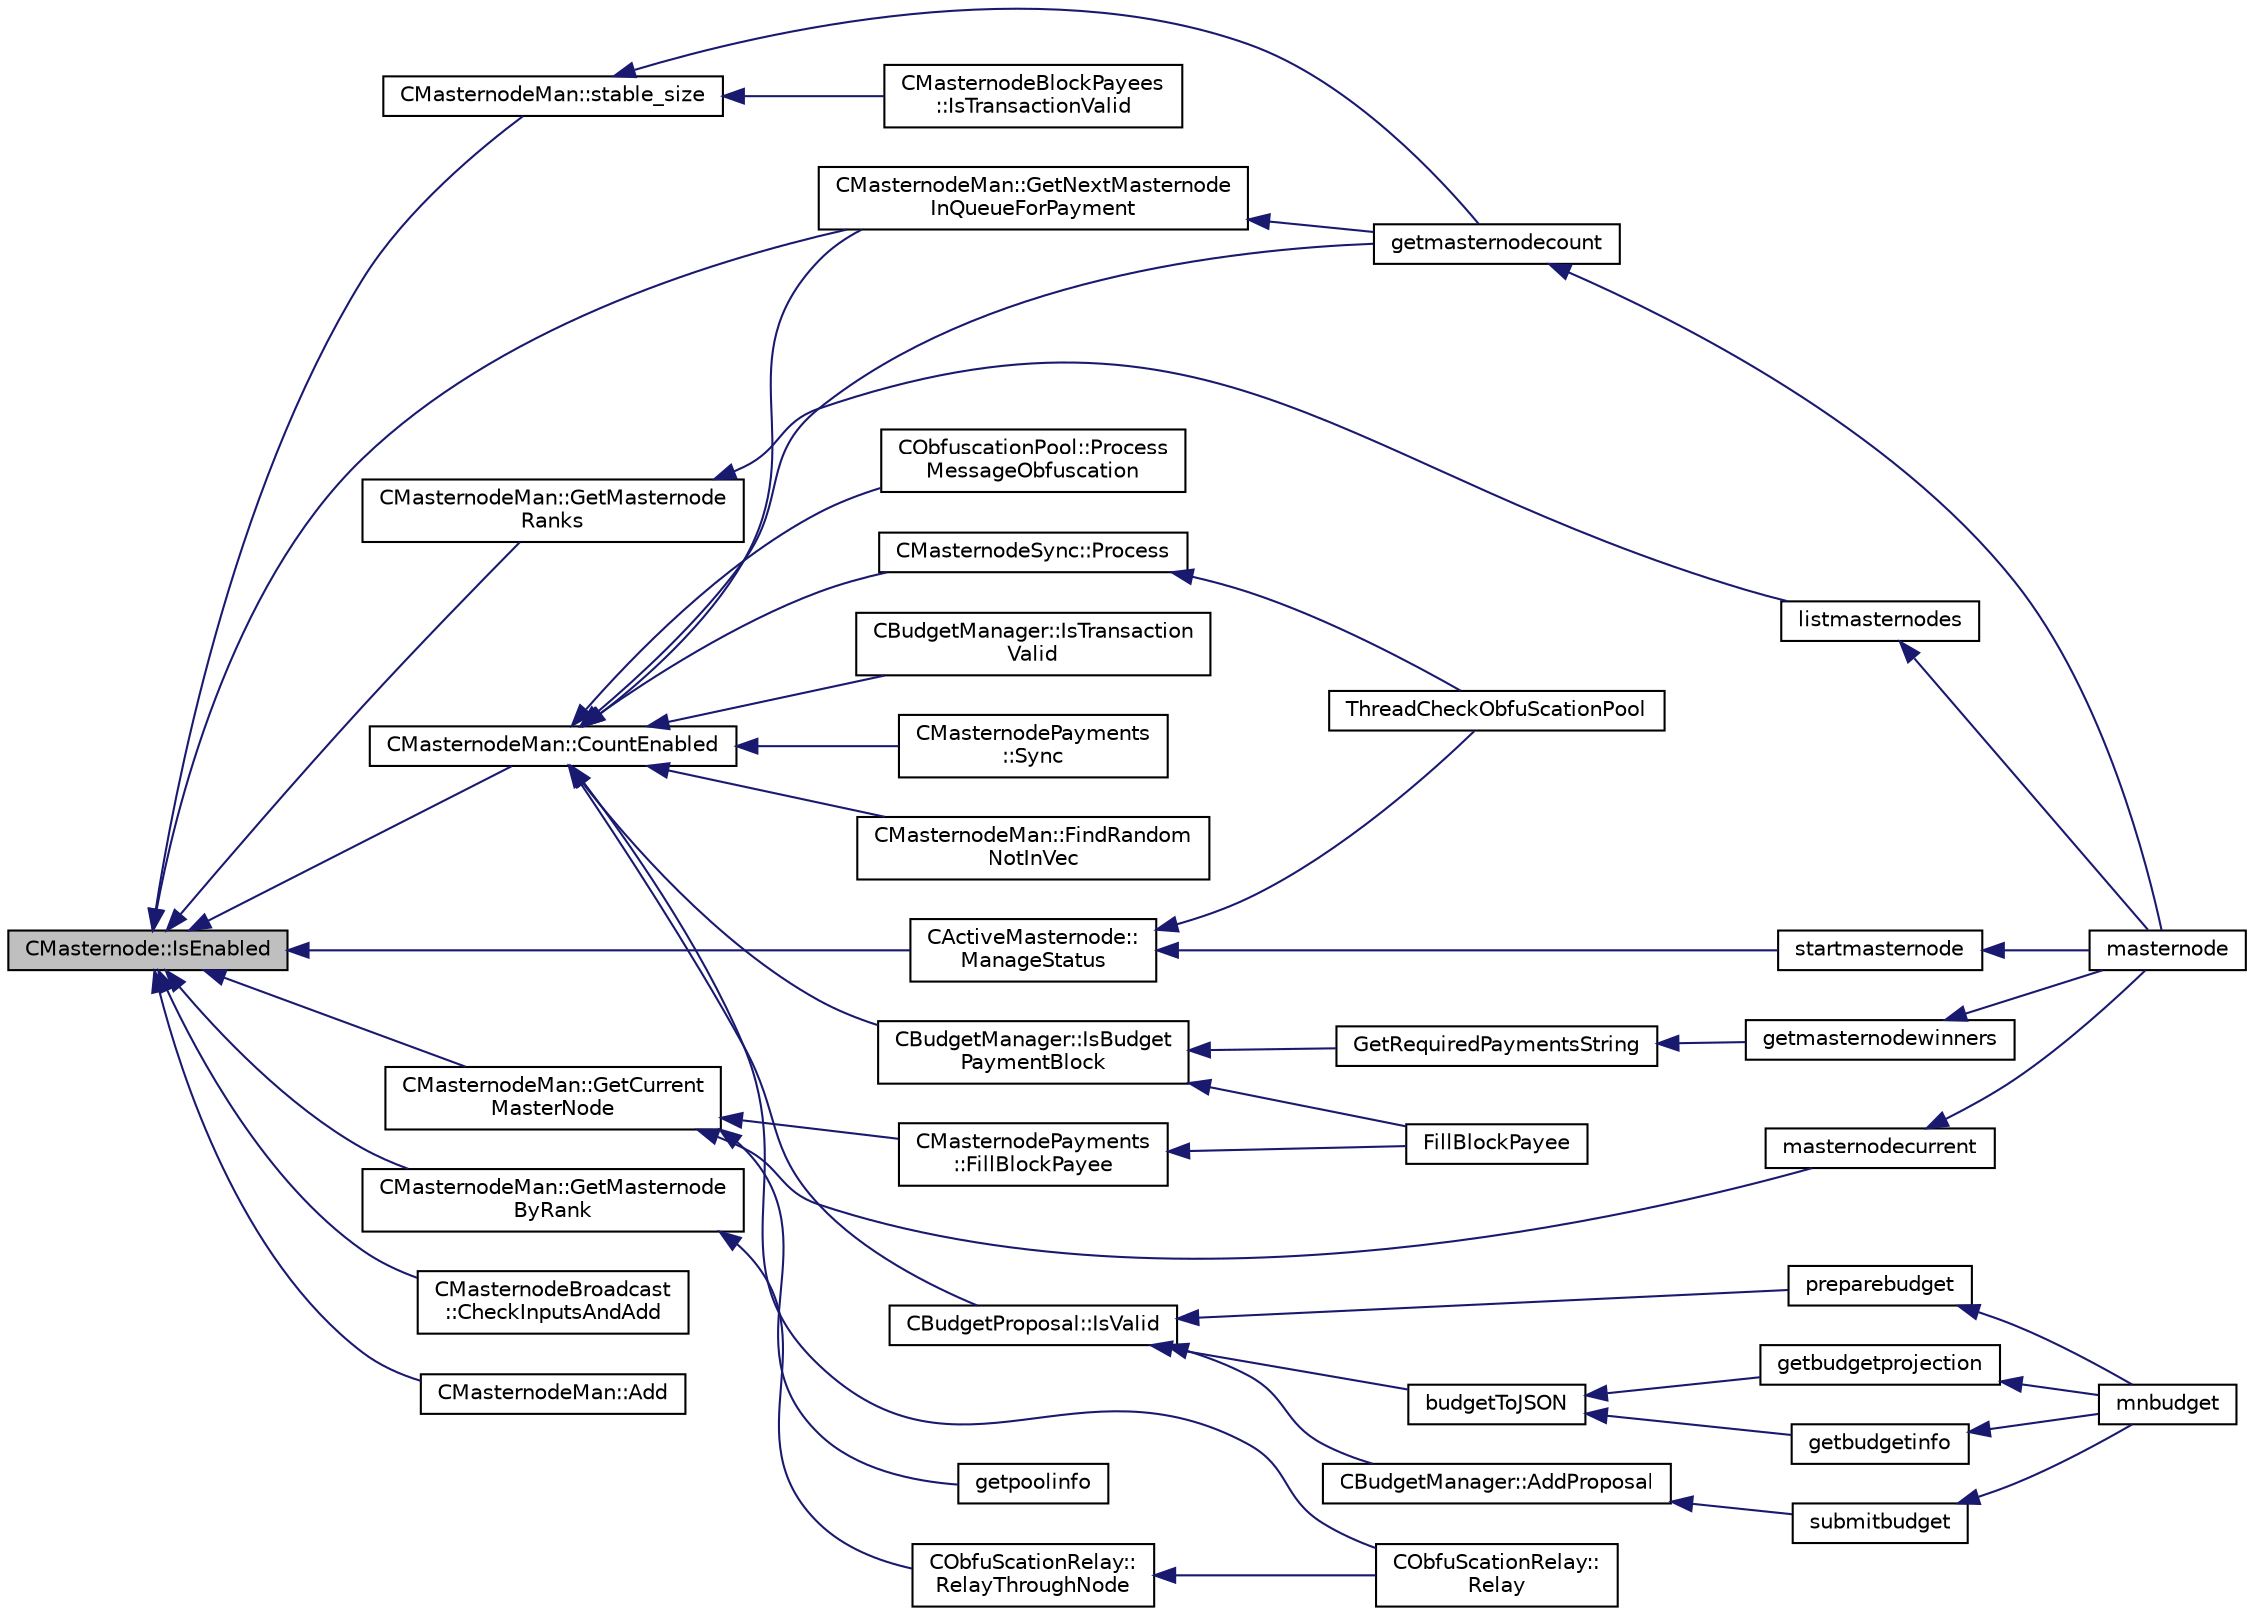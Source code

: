 digraph "CMasternode::IsEnabled"
{
  edge [fontname="Helvetica",fontsize="10",labelfontname="Helvetica",labelfontsize="10"];
  node [fontname="Helvetica",fontsize="10",shape=record];
  rankdir="LR";
  Node131 [label="CMasternode::IsEnabled",height=0.2,width=0.4,color="black", fillcolor="grey75", style="filled", fontcolor="black"];
  Node131 -> Node132 [dir="back",color="midnightblue",fontsize="10",style="solid",fontname="Helvetica"];
  Node132 [label="CActiveMasternode::\lManageStatus",height=0.2,width=0.4,color="black", fillcolor="white", style="filled",URL="$class_c_active_masternode.html#a8004b3b2100da7dcfedbd1e959633e51",tooltip="Manage status of main Masternode. "];
  Node132 -> Node133 [dir="back",color="midnightblue",fontsize="10",style="solid",fontname="Helvetica"];
  Node133 [label="ThreadCheckObfuScationPool",height=0.2,width=0.4,color="black", fillcolor="white", style="filled",URL="$obfuscation_8h.html#a3f96a5ca9c6735e5bfac77582f0af321"];
  Node132 -> Node134 [dir="back",color="midnightblue",fontsize="10",style="solid",fontname="Helvetica"];
  Node134 [label="startmasternode",height=0.2,width=0.4,color="black", fillcolor="white", style="filled",URL="$rpcmasternode_8cpp.html#ab37c9f565d5d9dbb3e695422e3474b00"];
  Node134 -> Node135 [dir="back",color="midnightblue",fontsize="10",style="solid",fontname="Helvetica"];
  Node135 [label="masternode",height=0.2,width=0.4,color="black", fillcolor="white", style="filled",URL="$rpcmasternode_8cpp.html#a30609e443aeb47c29ed0878d16b1b5e1"];
  Node131 -> Node136 [dir="back",color="midnightblue",fontsize="10",style="solid",fontname="Helvetica"];
  Node136 [label="CMasternodeBroadcast\l::CheckInputsAndAdd",height=0.2,width=0.4,color="black", fillcolor="white", style="filled",URL="$class_c_masternode_broadcast.html#af62fbef289c7a262da6fcd6cfadeda3c"];
  Node131 -> Node137 [dir="back",color="midnightblue",fontsize="10",style="solid",fontname="Helvetica"];
  Node137 [label="CMasternodeMan::Add",height=0.2,width=0.4,color="black", fillcolor="white", style="filled",URL="$class_c_masternode_man.html#a8e648f7e96931e683b3fd6c98a4c4715",tooltip="Add an entry. "];
  Node131 -> Node138 [dir="back",color="midnightblue",fontsize="10",style="solid",fontname="Helvetica"];
  Node138 [label="CMasternodeMan::stable_size",height=0.2,width=0.4,color="black", fillcolor="white", style="filled",URL="$class_c_masternode_man.html#a35baa3dcb49d2a8e38376747b7b44c59",tooltip="Return the number of Masternodes older than (default) 8000 seconds. "];
  Node138 -> Node139 [dir="back",color="midnightblue",fontsize="10",style="solid",fontname="Helvetica"];
  Node139 [label="CMasternodeBlockPayees\l::IsTransactionValid",height=0.2,width=0.4,color="black", fillcolor="white", style="filled",URL="$class_c_masternode_block_payees.html#a6721f357d17e653ceb93c28ffd3ae528"];
  Node138 -> Node140 [dir="back",color="midnightblue",fontsize="10",style="solid",fontname="Helvetica"];
  Node140 [label="getmasternodecount",height=0.2,width=0.4,color="black", fillcolor="white", style="filled",URL="$rpcmasternode_8cpp.html#af5cafe7e6498c3c5629dfc95bbf8d6cd"];
  Node140 -> Node135 [dir="back",color="midnightblue",fontsize="10",style="solid",fontname="Helvetica"];
  Node131 -> Node141 [dir="back",color="midnightblue",fontsize="10",style="solid",fontname="Helvetica"];
  Node141 [label="CMasternodeMan::CountEnabled",height=0.2,width=0.4,color="black", fillcolor="white", style="filled",URL="$class_c_masternode_man.html#ae495279a035d7d259375ae95cbde28f4"];
  Node141 -> Node142 [dir="back",color="midnightblue",fontsize="10",style="solid",fontname="Helvetica"];
  Node142 [label="CBudgetManager::IsBudget\lPaymentBlock",height=0.2,width=0.4,color="black", fillcolor="white", style="filled",URL="$class_c_budget_manager.html#a1011c9399df614e09f77d87ebe4f7bca"];
  Node142 -> Node143 [dir="back",color="midnightblue",fontsize="10",style="solid",fontname="Helvetica"];
  Node143 [label="FillBlockPayee",height=0.2,width=0.4,color="black", fillcolor="white", style="filled",URL="$masternode-payments_8h.html#a2bd3aae33d7ebbea97792d1f1abfff03"];
  Node142 -> Node144 [dir="back",color="midnightblue",fontsize="10",style="solid",fontname="Helvetica"];
  Node144 [label="GetRequiredPaymentsString",height=0.2,width=0.4,color="black", fillcolor="white", style="filled",URL="$masternode-payments_8h.html#a7828ab0b9a1302db35b658f727b260e1"];
  Node144 -> Node145 [dir="back",color="midnightblue",fontsize="10",style="solid",fontname="Helvetica"];
  Node145 [label="getmasternodewinners",height=0.2,width=0.4,color="black", fillcolor="white", style="filled",URL="$rpcmasternode_8cpp.html#a35582999650d0aa49b5d99299ea6770f"];
  Node145 -> Node135 [dir="back",color="midnightblue",fontsize="10",style="solid",fontname="Helvetica"];
  Node141 -> Node146 [dir="back",color="midnightblue",fontsize="10",style="solid",fontname="Helvetica"];
  Node146 [label="CBudgetManager::IsTransaction\lValid",height=0.2,width=0.4,color="black", fillcolor="white", style="filled",URL="$class_c_budget_manager.html#a1ad65c9d6a743371c0033abf623a291f"];
  Node141 -> Node147 [dir="back",color="midnightblue",fontsize="10",style="solid",fontname="Helvetica"];
  Node147 [label="CBudgetProposal::IsValid",height=0.2,width=0.4,color="black", fillcolor="white", style="filled",URL="$class_c_budget_proposal.html#afaa5e910085e8f0aea26aad6fa99ed2b"];
  Node147 -> Node148 [dir="back",color="midnightblue",fontsize="10",style="solid",fontname="Helvetica"];
  Node148 [label="CBudgetManager::AddProposal",height=0.2,width=0.4,color="black", fillcolor="white", style="filled",URL="$class_c_budget_manager.html#a0338c710edb15b7c1b0818a98d085ead"];
  Node148 -> Node149 [dir="back",color="midnightblue",fontsize="10",style="solid",fontname="Helvetica"];
  Node149 [label="submitbudget",height=0.2,width=0.4,color="black", fillcolor="white", style="filled",URL="$rpcmasternode-budget_8cpp.html#a7567b2accf3b6fd9ae5a98b9e6506e9e"];
  Node149 -> Node150 [dir="back",color="midnightblue",fontsize="10",style="solid",fontname="Helvetica"];
  Node150 [label="mnbudget",height=0.2,width=0.4,color="black", fillcolor="white", style="filled",URL="$rpcmasternode-budget_8cpp.html#aeabbf924be4d2ce4bedb28a394e1fc6b"];
  Node147 -> Node151 [dir="back",color="midnightblue",fontsize="10",style="solid",fontname="Helvetica"];
  Node151 [label="budgetToJSON",height=0.2,width=0.4,color="black", fillcolor="white", style="filled",URL="$rpcmasternode-budget_8cpp.html#a936b80f9033a0a5e8d4fa1a2079da90c"];
  Node151 -> Node152 [dir="back",color="midnightblue",fontsize="10",style="solid",fontname="Helvetica"];
  Node152 [label="getbudgetprojection",height=0.2,width=0.4,color="black", fillcolor="white", style="filled",URL="$rpcmasternode-budget_8cpp.html#a8e629a3c50d4496bdf961d2841754b27"];
  Node152 -> Node150 [dir="back",color="midnightblue",fontsize="10",style="solid",fontname="Helvetica"];
  Node151 -> Node153 [dir="back",color="midnightblue",fontsize="10",style="solid",fontname="Helvetica"];
  Node153 [label="getbudgetinfo",height=0.2,width=0.4,color="black", fillcolor="white", style="filled",URL="$rpcmasternode-budget_8cpp.html#a34b837ac4cb076a8e2e76483391f1238"];
  Node153 -> Node150 [dir="back",color="midnightblue",fontsize="10",style="solid",fontname="Helvetica"];
  Node147 -> Node154 [dir="back",color="midnightblue",fontsize="10",style="solid",fontname="Helvetica"];
  Node154 [label="preparebudget",height=0.2,width=0.4,color="black", fillcolor="white", style="filled",URL="$rpcmasternode-budget_8cpp.html#a8c07f1b00f74d9d2227428a552679b8c"];
  Node154 -> Node150 [dir="back",color="midnightblue",fontsize="10",style="solid",fontname="Helvetica"];
  Node141 -> Node155 [dir="back",color="midnightblue",fontsize="10",style="solid",fontname="Helvetica"];
  Node155 [label="CMasternodePayments\l::Sync",height=0.2,width=0.4,color="black", fillcolor="white", style="filled",URL="$class_c_masternode_payments.html#a7363554e7f7a23a718e2b50980c7516f"];
  Node141 -> Node156 [dir="back",color="midnightblue",fontsize="10",style="solid",fontname="Helvetica"];
  Node156 [label="CMasternodeSync::Process",height=0.2,width=0.4,color="black", fillcolor="white", style="filled",URL="$class_c_masternode_sync.html#a5d4668c5e5f589629bfa137cccc387f4"];
  Node156 -> Node133 [dir="back",color="midnightblue",fontsize="10",style="solid",fontname="Helvetica"];
  Node141 -> Node157 [dir="back",color="midnightblue",fontsize="10",style="solid",fontname="Helvetica"];
  Node157 [label="CMasternodeMan::GetNextMasternode\lInQueueForPayment",height=0.2,width=0.4,color="black", fillcolor="white", style="filled",URL="$class_c_masternode_man.html#af90f3376d7f264536207b08e2fc395d8",tooltip="Find an entry in the masternode list that is next to be paid. "];
  Node157 -> Node140 [dir="back",color="midnightblue",fontsize="10",style="solid",fontname="Helvetica"];
  Node141 -> Node158 [dir="back",color="midnightblue",fontsize="10",style="solid",fontname="Helvetica"];
  Node158 [label="CMasternodeMan::FindRandom\lNotInVec",height=0.2,width=0.4,color="black", fillcolor="white", style="filled",URL="$class_c_masternode_man.html#abfe90ee0fb23e6ff54b7801f6ddf4155",tooltip="Find a random entry. "];
  Node141 -> Node159 [dir="back",color="midnightblue",fontsize="10",style="solid",fontname="Helvetica"];
  Node159 [label="CObfuScationRelay::\lRelay",height=0.2,width=0.4,color="black", fillcolor="white", style="filled",URL="$class_c_obfu_scation_relay.html#ae3bb081dc03a7c07be2a85ca2512f581"];
  Node141 -> Node160 [dir="back",color="midnightblue",fontsize="10",style="solid",fontname="Helvetica"];
  Node160 [label="CObfuscationPool::Process\lMessageObfuscation",height=0.2,width=0.4,color="black", fillcolor="white", style="filled",URL="$class_c_obfuscation_pool.html#a9018f786df376b190c391bbf774be9d6",tooltip="Process a Obfuscation message using the Obfuscation protocol. "];
  Node141 -> Node140 [dir="back",color="midnightblue",fontsize="10",style="solid",fontname="Helvetica"];
  Node131 -> Node157 [dir="back",color="midnightblue",fontsize="10",style="solid",fontname="Helvetica"];
  Node131 -> Node161 [dir="back",color="midnightblue",fontsize="10",style="solid",fontname="Helvetica"];
  Node161 [label="CMasternodeMan::GetCurrent\lMasterNode",height=0.2,width=0.4,color="black", fillcolor="white", style="filled",URL="$class_c_masternode_man.html#a2b3a91870855e8fcb9b2b6e00c35197f",tooltip="Get the current winner for this block. "];
  Node161 -> Node162 [dir="back",color="midnightblue",fontsize="10",style="solid",fontname="Helvetica"];
  Node162 [label="CMasternodePayments\l::FillBlockPayee",height=0.2,width=0.4,color="black", fillcolor="white", style="filled",URL="$class_c_masternode_payments.html#a459bf2e3a7e56743663026fd8f6d768d"];
  Node162 -> Node143 [dir="back",color="midnightblue",fontsize="10",style="solid",fontname="Helvetica"];
  Node161 -> Node163 [dir="back",color="midnightblue",fontsize="10",style="solid",fontname="Helvetica"];
  Node163 [label="getpoolinfo",height=0.2,width=0.4,color="black", fillcolor="white", style="filled",URL="$rpcmasternode_8cpp.html#aea4471c128eb07bb1b70b4344ac38564"];
  Node161 -> Node164 [dir="back",color="midnightblue",fontsize="10",style="solid",fontname="Helvetica"];
  Node164 [label="masternodecurrent",height=0.2,width=0.4,color="black", fillcolor="white", style="filled",URL="$rpcmasternode_8cpp.html#a12991e9d740341923f120e5be868ac1b"];
  Node164 -> Node135 [dir="back",color="midnightblue",fontsize="10",style="solid",fontname="Helvetica"];
  Node131 -> Node165 [dir="back",color="midnightblue",fontsize="10",style="solid",fontname="Helvetica"];
  Node165 [label="CMasternodeMan::GetMasternode\lRanks",height=0.2,width=0.4,color="black", fillcolor="white", style="filled",URL="$class_c_masternode_man.html#ac06180b4570d5d1b098979c2f59a7a90"];
  Node165 -> Node166 [dir="back",color="midnightblue",fontsize="10",style="solid",fontname="Helvetica"];
  Node166 [label="listmasternodes",height=0.2,width=0.4,color="black", fillcolor="white", style="filled",URL="$rpcmasternode_8cpp.html#a7670cc32a8bffbd99760becd8d33357a"];
  Node166 -> Node135 [dir="back",color="midnightblue",fontsize="10",style="solid",fontname="Helvetica"];
  Node131 -> Node167 [dir="back",color="midnightblue",fontsize="10",style="solid",fontname="Helvetica"];
  Node167 [label="CMasternodeMan::GetMasternode\lByRank",height=0.2,width=0.4,color="black", fillcolor="white", style="filled",URL="$class_c_masternode_man.html#ab32afaad2651c69d2f93c68aee466677"];
  Node167 -> Node168 [dir="back",color="midnightblue",fontsize="10",style="solid",fontname="Helvetica"];
  Node168 [label="CObfuScationRelay::\lRelayThroughNode",height=0.2,width=0.4,color="black", fillcolor="white", style="filled",URL="$class_c_obfu_scation_relay.html#a68272322a5123591a9f57a8ff07943f6"];
  Node168 -> Node159 [dir="back",color="midnightblue",fontsize="10",style="solid",fontname="Helvetica"];
}
